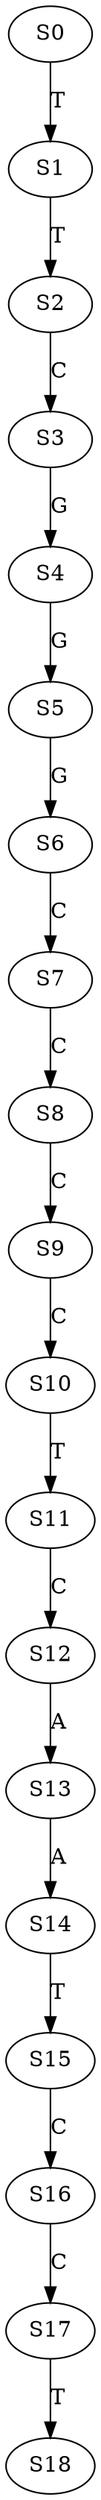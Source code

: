 strict digraph  {
	S0 -> S1 [ label = T ];
	S1 -> S2 [ label = T ];
	S2 -> S3 [ label = C ];
	S3 -> S4 [ label = G ];
	S4 -> S5 [ label = G ];
	S5 -> S6 [ label = G ];
	S6 -> S7 [ label = C ];
	S7 -> S8 [ label = C ];
	S8 -> S9 [ label = C ];
	S9 -> S10 [ label = C ];
	S10 -> S11 [ label = T ];
	S11 -> S12 [ label = C ];
	S12 -> S13 [ label = A ];
	S13 -> S14 [ label = A ];
	S14 -> S15 [ label = T ];
	S15 -> S16 [ label = C ];
	S16 -> S17 [ label = C ];
	S17 -> S18 [ label = T ];
}
